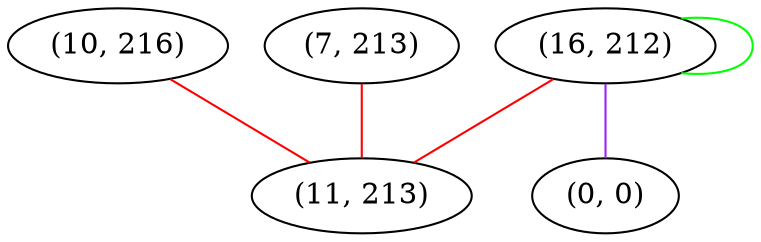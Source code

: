 graph "" {
"(10, 216)";
"(7, 213)";
"(16, 212)";
"(0, 0)";
"(11, 213)";
"(10, 216)" -- "(11, 213)"  [color=red, key=0, weight=1];
"(7, 213)" -- "(11, 213)"  [color=red, key=0, weight=1];
"(16, 212)" -- "(16, 212)"  [color=green, key=0, weight=2];
"(16, 212)" -- "(0, 0)"  [color=purple, key=0, weight=4];
"(16, 212)" -- "(11, 213)"  [color=red, key=0, weight=1];
}
